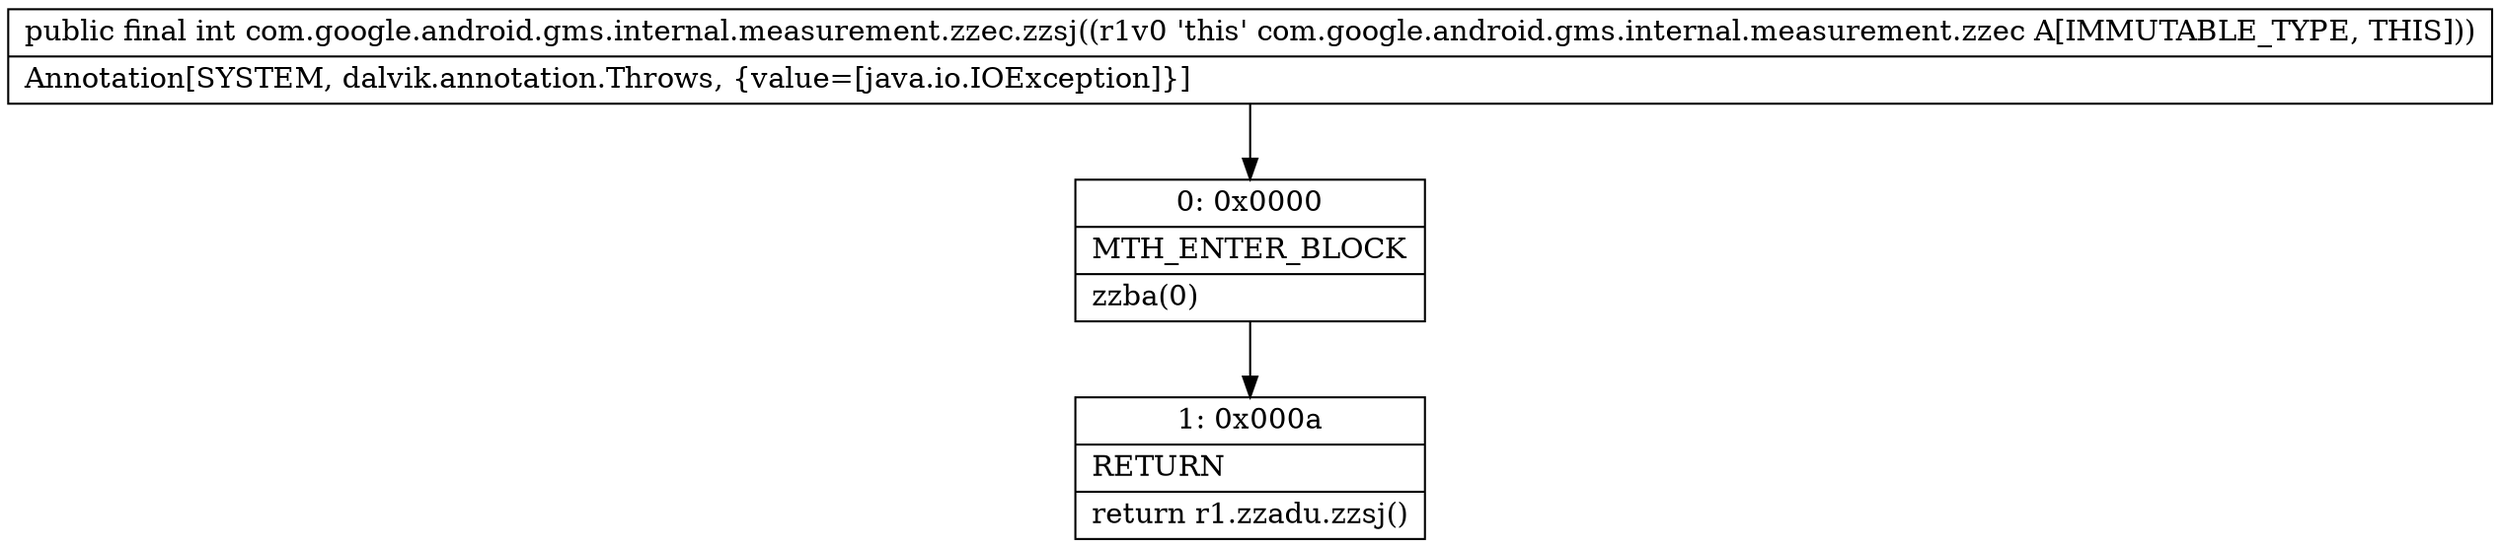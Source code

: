 digraph "CFG forcom.google.android.gms.internal.measurement.zzec.zzsj()I" {
Node_0 [shape=record,label="{0\:\ 0x0000|MTH_ENTER_BLOCK\l|zzba(0)\l}"];
Node_1 [shape=record,label="{1\:\ 0x000a|RETURN\l|return r1.zzadu.zzsj()\l}"];
MethodNode[shape=record,label="{public final int com.google.android.gms.internal.measurement.zzec.zzsj((r1v0 'this' com.google.android.gms.internal.measurement.zzec A[IMMUTABLE_TYPE, THIS]))  | Annotation[SYSTEM, dalvik.annotation.Throws, \{value=[java.io.IOException]\}]\l}"];
MethodNode -> Node_0;
Node_0 -> Node_1;
}

